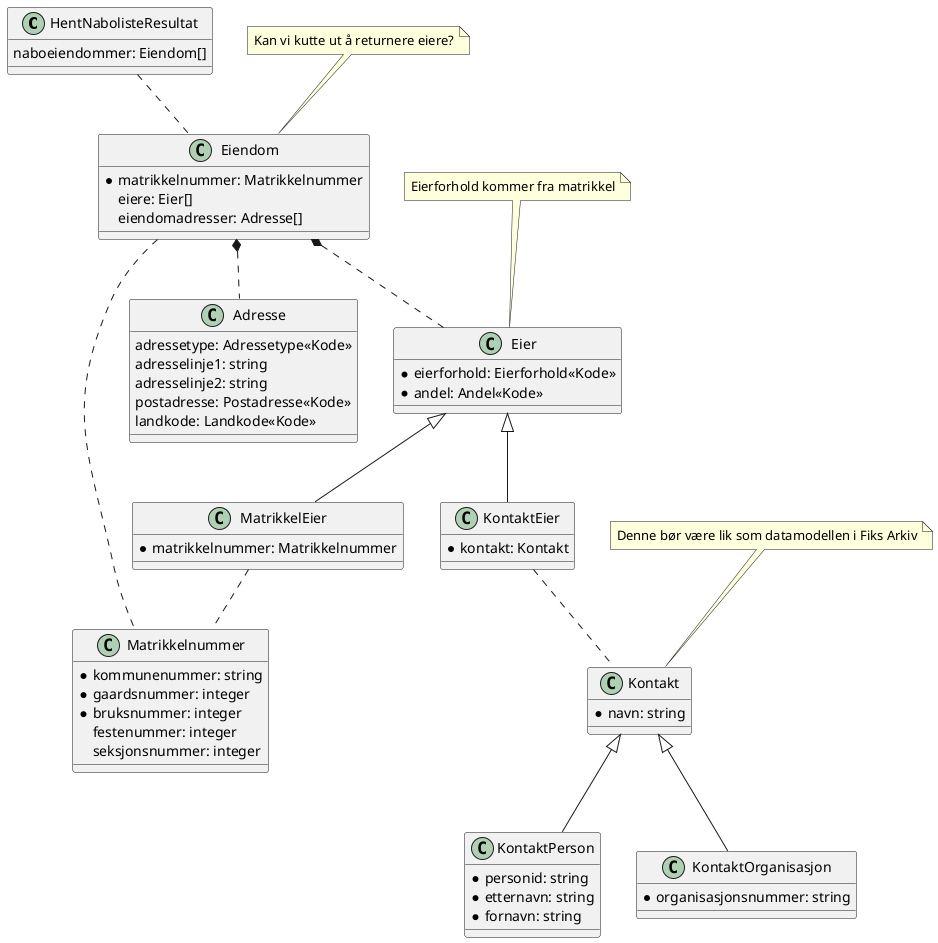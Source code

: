 @startuml
class HentNabolisteResultat {
    naboeiendommer: Eiendom[]
}

HentNabolisteResultat .. Eiendom

class Eiendom {
    * matrikkelnummer: Matrikkelnummer
    eiere: Eier[]
    eiendomadresser: Adresse[]
}

note top of Eiendom : Kan vi kutte ut å returnere eiere?

Eiendom .. Matrikkelnummer

class Matrikkelnummer {
    *kommunenummer: string
    *gaardsnummer: integer
    *bruksnummer: integer
    festenummer: integer
    seksjonsnummer: integer
}


Eiendom *.. Adresse
Eiendom *.. Eier

class Adresse {
    adressetype: Adressetype<<Kode>>
    adresselinje1: string
    adresselinje2: string
    postadresse: Postadresse<<Kode>>
    landkode: Landkode<<Kode>>
}

class Eier {
    *eierforhold: Eierforhold<<Kode>>
    *andel: Andel<<Kode>>
}

note top of Eier : Eierforhold kommer fra matrikkel

class KontaktEier extends Eier
class MatrikkelEier extends Eier

class KontaktEier {
    *kontakt: Kontakt
}

KontaktEier .. Kontakt

class MatrikkelEier {
    *matrikkelnummer: Matrikkelnummer
}

MatrikkelEier .. Matrikkelnummer

class Kontakt {
    *navn: string
}

note top of Kontakt : Denne bør være lik som datamodellen i Fiks Arkiv

class KontaktPerson {
    *personid: string
    *etternavn: string
    *fornavn: string
}


class KontaktOrganisasjon {
    *organisasjonsnummer: string
}

class KontaktPerson extends Kontakt
class KontaktOrganisasjon extends Kontakt

@enduml